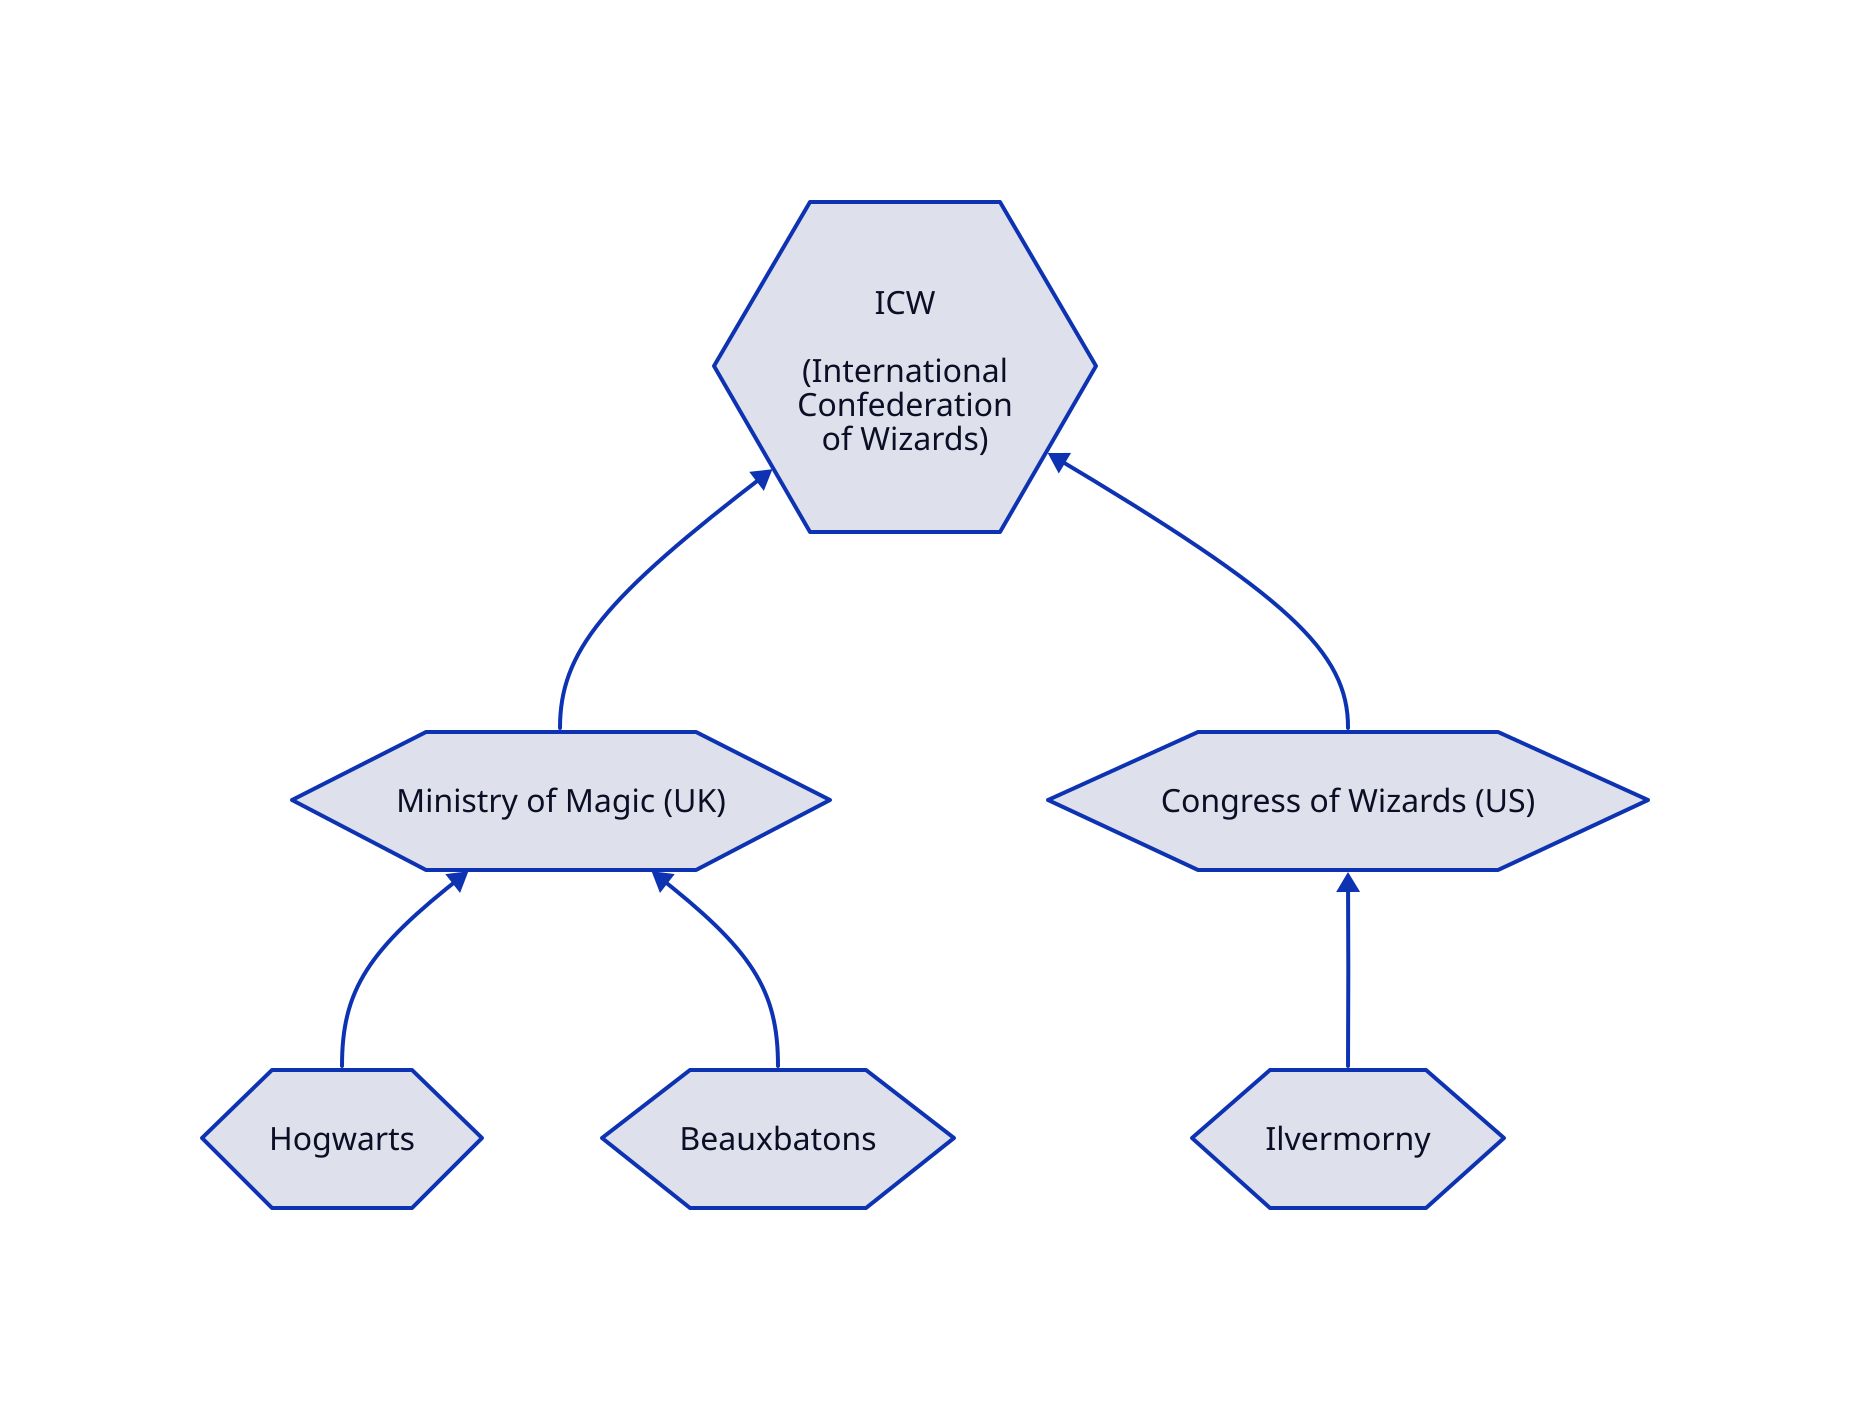 direction: up

confederation: ICW\n\n(International\nConfederation\nof Wizards) {
  shape: hexagon
}

ministry: Ministry of Magic (UK) {
  shape: hexagon
}
congress: Congress of Wizards (US) {
  shape: hexagon
}
ministry -> confederation
congress -> confederation

hogwarts: Hogwarts {
  shape: hexagon
}
hogwarts -> ministry

beauxbatons: Beauxbatons {
  shape: hexagon
}
beauxbatons -> ministry

ilvermorny: Ilvermorny {
  shape: hexagon
}
ilvermorny -> congress
